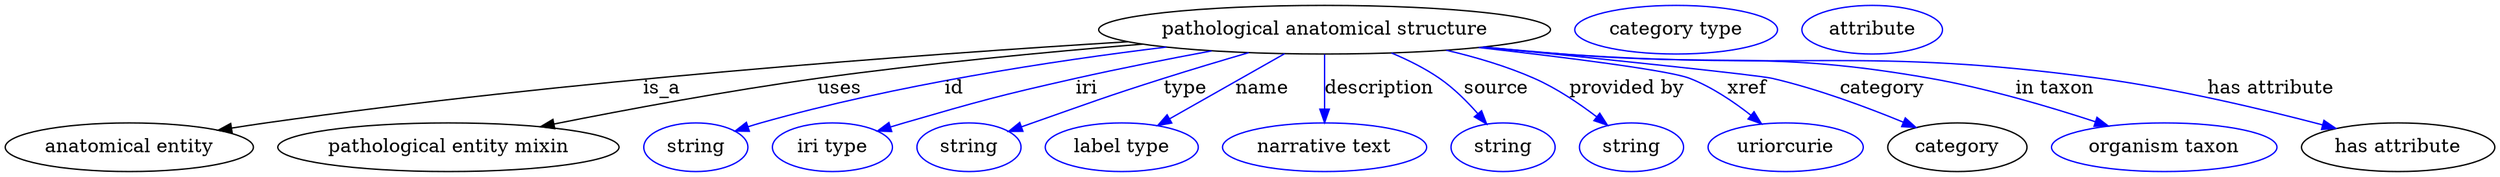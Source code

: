 digraph {
	graph [bb="0,0,1840.1,123"];
	node [label="\N"];
	"pathological anatomical structure"	[height=0.5,
		label="pathological anatomical structure",
		pos="974.64,105",
		width=4.6399];
	"anatomical entity"	[height=0.5,
		pos="91.642,18",
		width=2.5456];
	"pathological anatomical structure" -> "anatomical entity"	[label=is_a,
		lp="491.64,61.5",
		pos="e,157.58,30.6 831.77,95.647 732.37,89.417 596.82,80.09 477.64,69 350.68,57.185 318.89,53.922 192.64,36 184.48,34.841 175.96,33.545 \
167.49,32.199"];
	"pathological entity mixin"	[height=0.5,
		pos="327.64,18",
		width=3.5025];
	"pathological anatomical structure" -> "pathological entity mixin"	[label=uses,
		lp="616.14,61.5",
		pos="e,395.56,33.216 839.8,94.325 768.26,88.459 678.99,79.973 599.64,69 533.82,59.897 459.68,46.025 405.45,35.2"];
	id	[color=blue,
		height=0.5,
		label=string,
		pos="509.64,18",
		width=1.0652];
	"pathological anatomical structure" -> id	[color=blue,
		label=id,
		lp="700.64,61.5",
		pos="e,538.64,29.948 857.59,92.154 773.14,81.864 656.98,64.109 557.64,36 554.54,35.121 551.34,34.148 548.14,33.124",
		style=solid];
	iri	[color=blue,
		height=0.5,
		label="iri type",
		pos="610.64,18",
		width=1.2277];
	"pathological anatomical structure" -> iri	[color=blue,
		label=iri,
		lp="798.64,61.5",
		pos="e,644.27,29.865 891.04,89.343 859.48,83.483 823.31,76.376 790.64,69 734.17,56.251 720.27,52.03 664.64,36 661.13,34.988 657.5,33.911 \
653.86,32.81",
		style=solid];
	type	[color=blue,
		height=0.5,
		label=string,
		pos="711.64,18",
		width=1.0652];
	"pathological anatomical structure" -> type	[color=blue,
		label=type,
		lp="871.64,61.5",
		pos="e,740.94,29.697 918.5,88.011 898.59,82.204 876.07,75.475 855.64,69 812.23,55.239 801.61,51.079 758.64,36 755.96,35.057 753.19,34.077 \
750.4,33.084",
		style=solid];
	name	[color=blue,
		height=0.5,
		label="label type",
		pos="824.64,18",
		width=1.5707];
	"pathological anatomical structure" -> name	[color=blue,
		label=name,
		lp="928.64,61.5",
		pos="e,851.2,34.049 945.01,87.207 920.57,73.357 885.83,53.674 859.95,39.01",
		style=solid];
	description	[color=blue,
		height=0.5,
		label="narrative text",
		pos="974.64,18",
		width=2.0943];
	"pathological anatomical structure" -> description	[color=blue,
		label=description,
		lp="1015.1,61.5",
		pos="e,974.64,36.175 974.64,86.799 974.64,75.163 974.64,59.548 974.64,46.237",
		style=solid];
	source	[color=blue,
		height=0.5,
		label=string,
		pos="1106.6,18",
		width=1.0652];
	"pathological anatomical structure" -> source	[color=blue,
		label=source,
		lp="1101.6,61.5",
		pos="e,1094.5,35.129 1024.1,87.765 1036.3,82.686 1048.9,76.426 1059.6,69 1070.1,61.784 1080,51.893 1088,42.813",
		style=solid];
	"provided by"	[color=blue,
		height=0.5,
		label=string,
		pos="1201.6,18",
		width=1.0652];
	"pathological anatomical structure" -> "provided by"	[color=blue,
		label="provided by",
		lp="1198.1,61.5",
		pos="e,1184.2,34.036 1064.6,89.817 1086.4,84.725 1109.3,77.944 1129.6,69 1146.2,61.709 1162.9,50.399 1176.1,40.379",
		style=solid];
	xref	[color=blue,
		height=0.5,
		label=uriorcurie,
		pos="1315.6,18",
		width=1.5887];
	"pathological anatomical structure" -> xref	[color=blue,
		label=xref,
		lp="1287.1,61.5",
		pos="e,1297.8,35.295 1088.6,91.813 1155.5,84.204 1229.8,74.787 1244.6,69 1261,62.629 1277.2,51.704 1289.9,41.688",
		style=solid];
	category	[height=0.5,
		pos="1442.6,18",
		width=1.4263];
	"pathological anatomical structure" -> category	[color=blue,
		label=category,
		lp="1387.1,61.5",
		pos="e,1412.3,32.523 1092.5,92.225 1183.3,83.041 1295.1,71.445 1305.6,69 1339.3,61.214 1375.9,47.55 1402.8,36.472",
		style=solid];
	"in taxon"	[color=blue,
		height=0.5,
		label="organism taxon",
		pos="1595.6,18",
		width=2.3109];
	"pathological anatomical structure" -> "in taxon"	[color=blue,
		label="in taxon",
		lp="1514.6,61.5",
		pos="e,1554.3,33.683 1092,92.168 1111.6,90.336 1131.7,88.543 1150.6,87 1271.4,77.175 1303.3,89.941 1422.6,69 1464.4,61.672 1510.5,48.076 \
1544.6,36.91",
		style=solid];
	"has attribute"	[height=0.5,
		pos="1768.6,18",
		width=1.9859];
	"pathological anatomical structure" -> "has attribute"	[color=blue,
		label="has attribute",
		lp="1674.6,61.5",
		pos="e,1722.5,31.95 1090.5,91.958 1110.6,90.12 1131.2,88.379 1150.6,87 1326.8,74.505 1372.6,92.58 1547.6,69 1604.5,61.334 1668.4,46.156 \
1712.8,34.524",
		style=solid];
	"named thing_category"	[color=blue,
		height=0.5,
		label="category type",
		pos="1234.6,105",
		width=2.0762];
	"organismal entity_has attribute"	[color=blue,
		height=0.5,
		label=attribute,
		pos="1379.6,105",
		width=1.4443];
}
